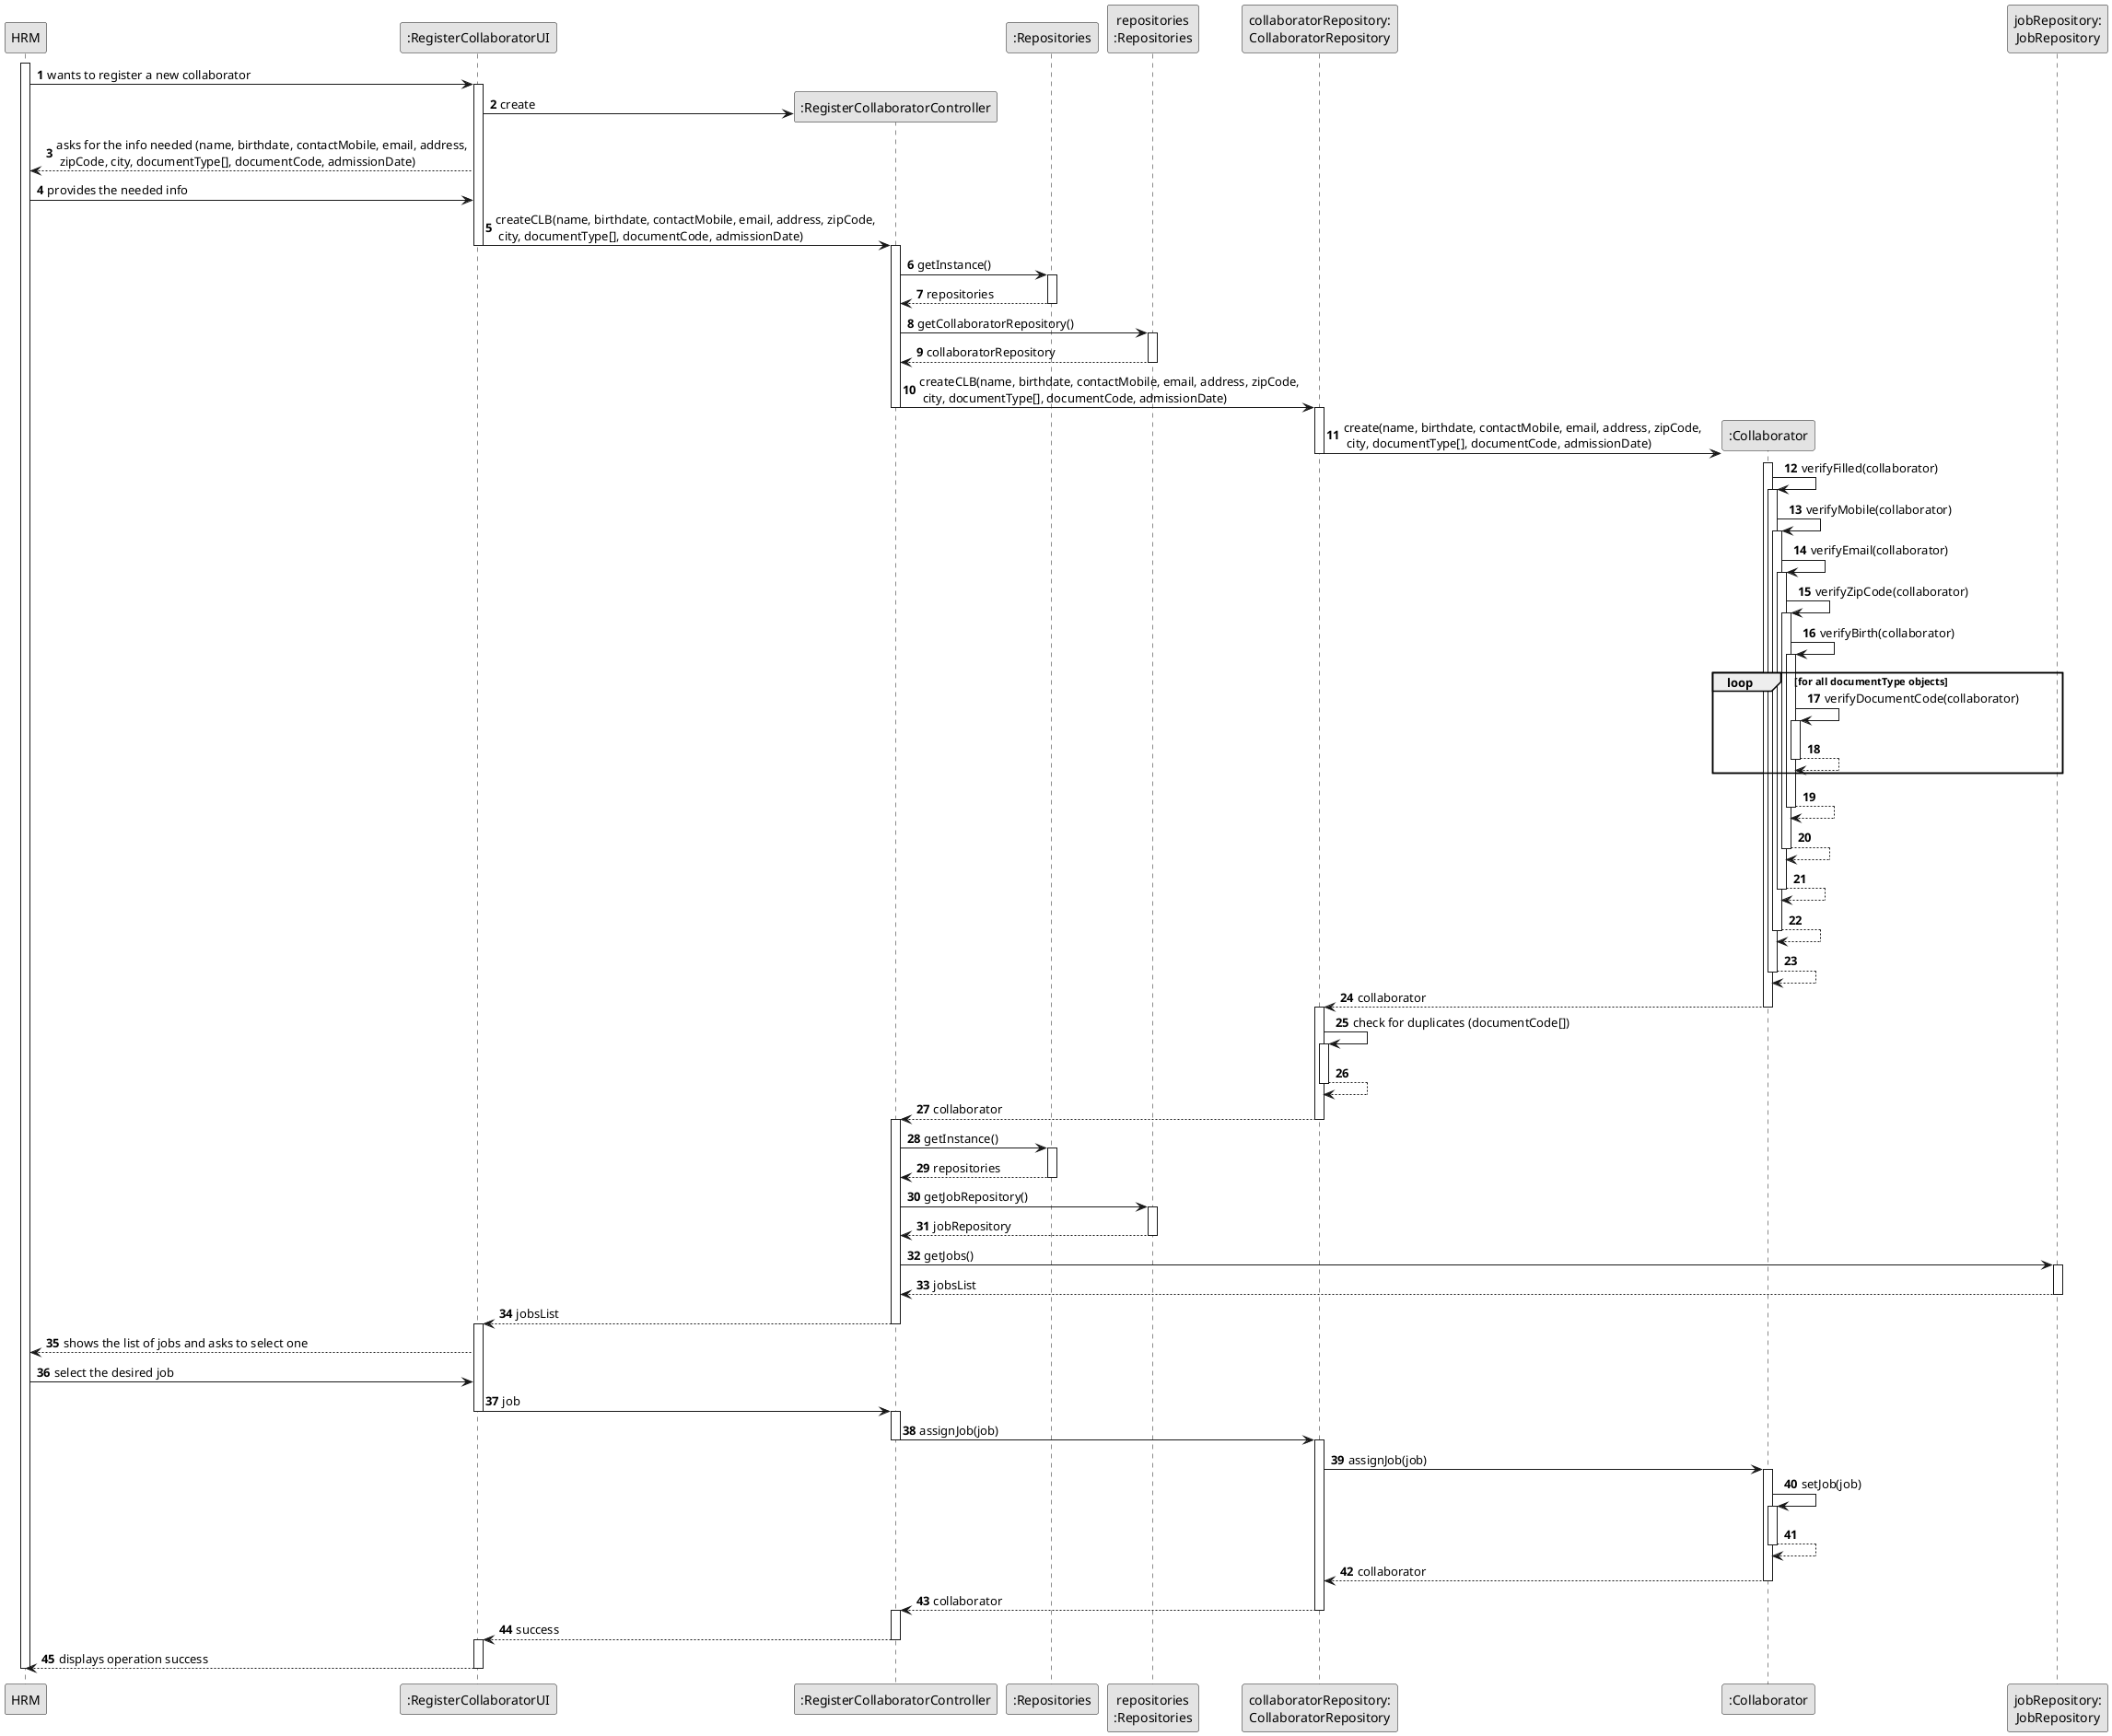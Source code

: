 @startuml
skinparam monochrome true
skinparam packageStyle rectangle
skinparam shadowing false

autonumber

participant "HRM" as HRM
participant ":RegisterCollaboratorUI" as UI
participant ":RegisterCollaboratorController" as CTRL
participant ":Repositories" as GlobRepo
participant "repositories\n:Repositories" as PLAT
participant "collaboratorRepository:\nCollaboratorRepository" as CLBREP
participant ":Collaborator" as CLB
participant "jobRepository:\nJobRepository" as jobRepository


activate HRM
HRM -> UI : wants to register a new collaborator
activate UI
UI -> CTRL** : create
UI --> HRM : asks for the info needed (name, birthdate, contactMobile, email, address,\n zipCode, city, documentType[], documentCode, admissionDate)
HRM -> UI : provides the needed info
'UI --> HRM : shows a verification dialog
'HRM -> UI : confirms collaborator creation
UI -> CTRL : createCLB(name, birthdate, contactMobile, email, address, zipCode,\n city, documentType[], documentCode, admissionDate)
deactivate UI
activate CTRL
CTRL -> GlobRepo : getInstance()
activate GlobRepo
GlobRepo --> CTRL : repositories
deactivate GlobRepo
CTRL -> PLAT : getCollaboratorRepository()
activate PLAT
PLAT -->  CTRL: collaboratorRepository
deactivate PLAT

CTRL -> CLBREP : createCLB(name, birthdate, contactMobile, email, address, zipCode,\n city, documentType[], documentCode, admissionDate)
deactivate CTRL
activate CLBREP
CLBREP->CLB** : create(name, birthdate, contactMobile, email, address, zipCode,\n city, documentType[], documentCode, admissionDate)
deactivate CLBREP
activate CLB
CLB -> CLB : verifyFilled(collaborator)
activate CLB
CLB -> CLB : verifyMobile(collaborator)
activate CLB
CLB -> CLB : verifyEmail(collaborator)
activate CLB
CLB -> CLB : verifyZipCode(collaborator)
activate CLB
CLB -> CLB : verifyBirth(collaborator)
activate CLB

loop for all documentType objects
CLB -> CLB : verifyDocumentCode(collaborator)
activate CLB
CLB --> CLB
deactivate CLB
end loop

CLB --> CLB
deactivate CLB
CLB --> CLB
deactivate CLB
CLB --> CLB
deactivate CLB
CLB --> CLB
deactivate CLB
CLB --> CLB
deactivate CLB

CLB -->CLBREP : collaborator
deactivate CLB
activate CLBREP

CLBREP -> CLBREP : check for duplicates (documentCode[])
activate CLBREP
CLBREP --> CLBREP
deactivate CLBREP
CLBREP --> CTRL : collaborator
deactivate CLBREP

activate CTRL
CTRL -> GlobRepo : getInstance()
activate GlobRepo
GlobRepo --> CTRL : repositories
deactivate GlobRepo
CTRL -> PLAT : getJobRepository()
activate PLAT
PLAT -->  CTRL: jobRepository
deactivate PLAT
CTRL -> jobRepository : getJobs()
activate jobRepository
jobRepository --> CTRL : jobsList
deactivate jobRepository
CTRL -->UI : jobsList
deactivate CTRL
activate UI
UI --> HRM : shows the list of jobs and asks to select one
HRM -> UI : select the desired job
UI -> CTRL : job
deactivate UI
activate CTRL


CTRL ->CLBREP : assignJob(job)
deactivate CTRL
activate CLBREP

CLBREP -> CLB : assignJob(job)
activate CLB
CLB -> CLB : setJob(job)
activate CLB
CLB --> CLB
deactivate CLB
CLB --> CLBREP : collaborator
deactivate CLB
CLBREP --> CTRL : collaborator
deactivate CLBREP
activate CTRL


CTRL --> UI : success
deactivate CTRL
activate UI
UI --> HRM : displays operation success
deactivate UI
deactivate HRM
@enduml
